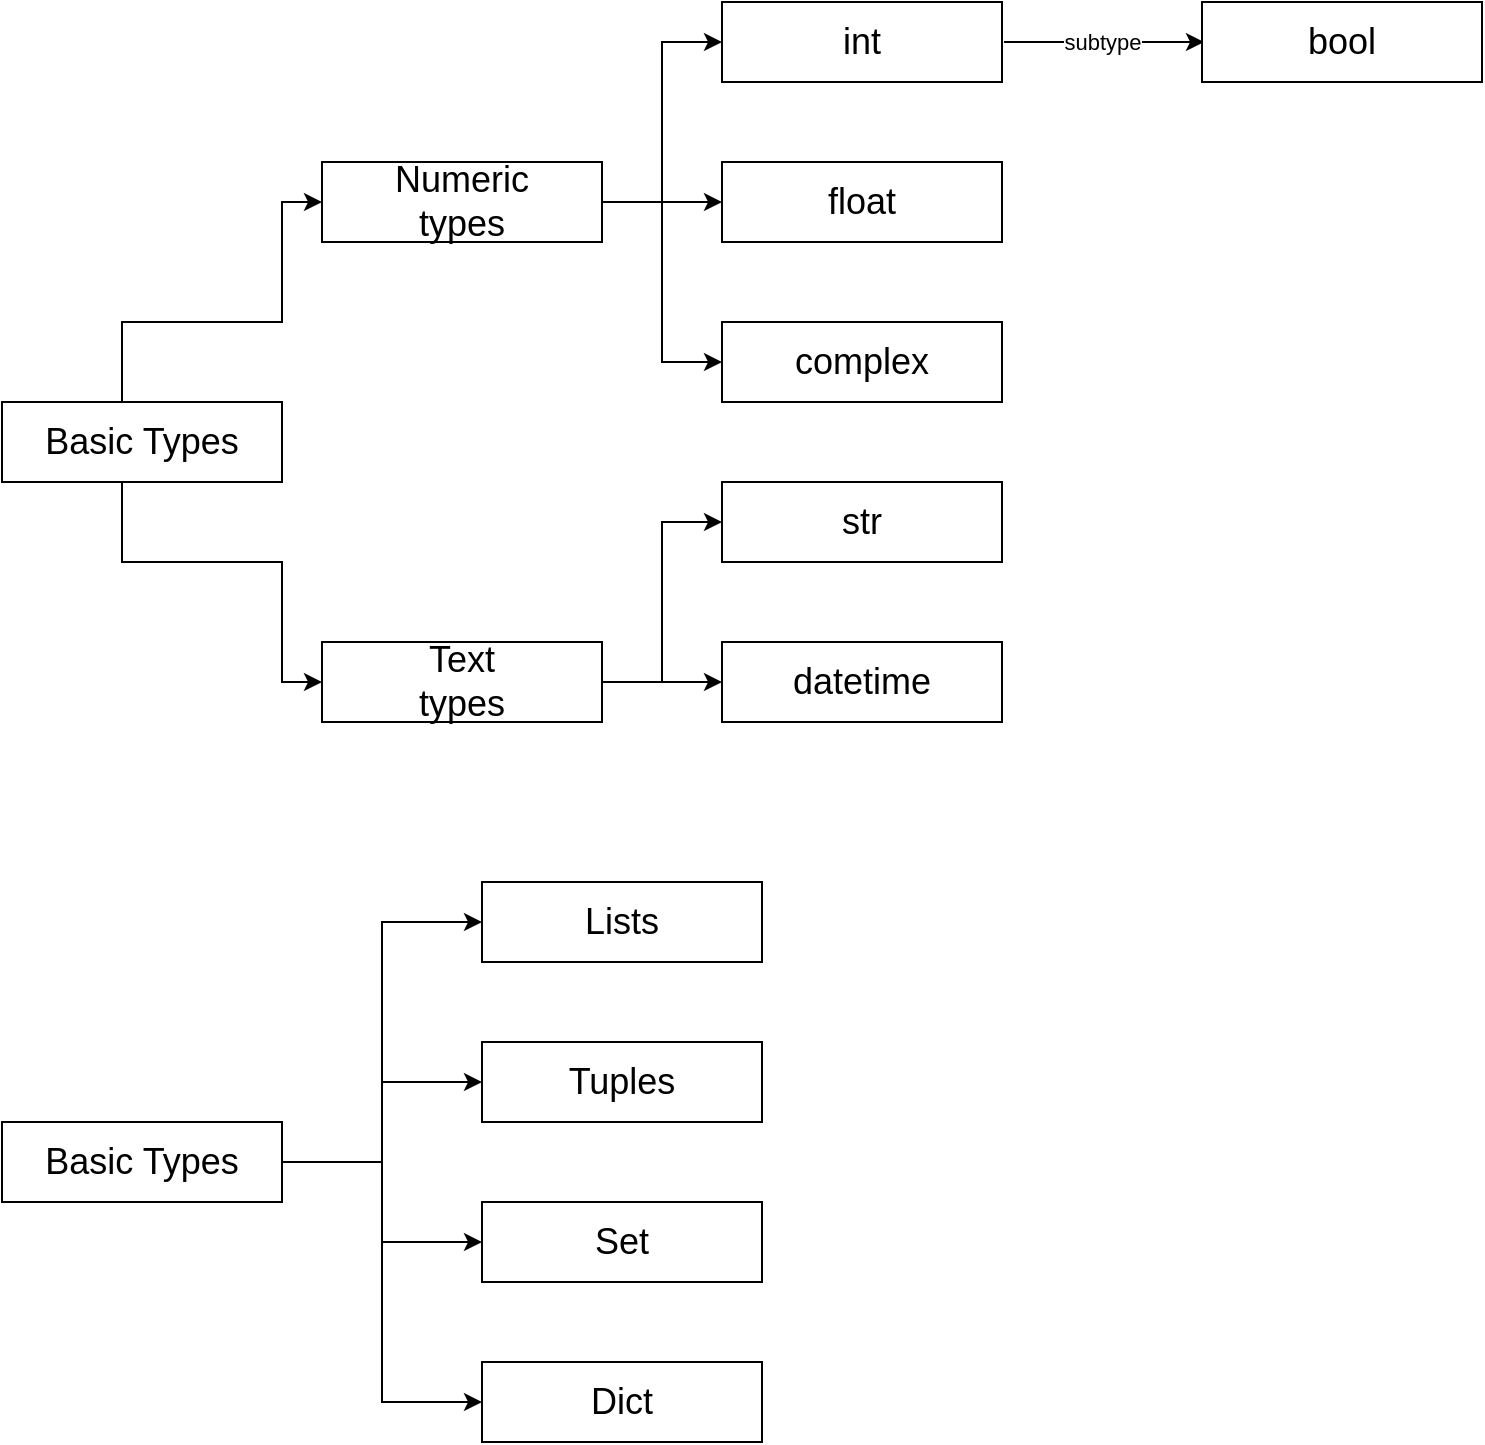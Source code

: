 <mxfile version="22.0.8" type="device" pages="3">
  <diagram id="qQBstvn9CnCoAGirtVTA" name="MAIN VIEW">
    <mxGraphModel dx="1386" dy="798" grid="1" gridSize="10" guides="1" tooltips="1" connect="1" arrows="1" fold="1" page="1" pageScale="1" pageWidth="827" pageHeight="1169" math="0" shadow="0">
      <root>
        <mxCell id="0" />
        <mxCell id="1" parent="0" />
        <mxCell id="8omYen7pGRWV-ZWYQeKm-10" value="" style="edgeStyle=orthogonalEdgeStyle;rounded=0;orthogonalLoop=1;jettySize=auto;html=1;" parent="1" edge="1">
          <mxGeometry relative="1" as="geometry">
            <mxPoint x="541" y="140" as="sourcePoint" />
            <mxPoint x="641" y="140" as="targetPoint" />
          </mxGeometry>
        </mxCell>
        <mxCell id="8omYen7pGRWV-ZWYQeKm-11" value="subtype" style="edgeLabel;html=1;align=center;verticalAlign=middle;resizable=0;points=[];" parent="8omYen7pGRWV-ZWYQeKm-10" vertex="1" connectable="0">
          <mxGeometry x="0.22" y="-2" relative="1" as="geometry">
            <mxPoint x="-12" y="-2" as="offset" />
          </mxGeometry>
        </mxCell>
        <mxCell id="8omYen7pGRWV-ZWYQeKm-1" value="int" style="rounded=0;whiteSpace=wrap;html=1;fontSize=18;" parent="1" vertex="1">
          <mxGeometry x="400" y="120" width="140" height="40" as="geometry" />
        </mxCell>
        <mxCell id="8omYen7pGRWV-ZWYQeKm-2" value="float" style="rounded=0;whiteSpace=wrap;html=1;fontSize=18;" parent="1" vertex="1">
          <mxGeometry x="400" y="200" width="140" height="40" as="geometry" />
        </mxCell>
        <mxCell id="8omYen7pGRWV-ZWYQeKm-3" value="complex" style="rounded=0;whiteSpace=wrap;html=1;fontSize=18;" parent="1" vertex="1">
          <mxGeometry x="400" y="280" width="140" height="40" as="geometry" />
        </mxCell>
        <mxCell id="8omYen7pGRWV-ZWYQeKm-4" value="str" style="rounded=0;whiteSpace=wrap;html=1;fontSize=18;" parent="1" vertex="1">
          <mxGeometry x="400" y="360" width="140" height="40" as="geometry" />
        </mxCell>
        <mxCell id="8omYen7pGRWV-ZWYQeKm-5" value="bool" style="rounded=0;whiteSpace=wrap;html=1;fontSize=18;" parent="1" vertex="1">
          <mxGeometry x="640" y="120" width="140" height="40" as="geometry" />
        </mxCell>
        <mxCell id="8omYen7pGRWV-ZWYQeKm-7" style="edgeStyle=orthogonalEdgeStyle;rounded=0;orthogonalLoop=1;jettySize=auto;html=1;entryX=0;entryY=0.5;entryDx=0;entryDy=0;" parent="1" source="8omYen7pGRWV-ZWYQeKm-6" target="8omYen7pGRWV-ZWYQeKm-1" edge="1">
          <mxGeometry relative="1" as="geometry" />
        </mxCell>
        <mxCell id="8omYen7pGRWV-ZWYQeKm-8" style="edgeStyle=orthogonalEdgeStyle;rounded=0;orthogonalLoop=1;jettySize=auto;html=1;entryX=0;entryY=0.5;entryDx=0;entryDy=0;" parent="1" source="8omYen7pGRWV-ZWYQeKm-6" target="8omYen7pGRWV-ZWYQeKm-2" edge="1">
          <mxGeometry relative="1" as="geometry" />
        </mxCell>
        <mxCell id="8omYen7pGRWV-ZWYQeKm-9" style="edgeStyle=orthogonalEdgeStyle;rounded=0;orthogonalLoop=1;jettySize=auto;html=1;entryX=0;entryY=0.5;entryDx=0;entryDy=0;" parent="1" source="8omYen7pGRWV-ZWYQeKm-6" target="8omYen7pGRWV-ZWYQeKm-3" edge="1">
          <mxGeometry relative="1" as="geometry" />
        </mxCell>
        <mxCell id="8omYen7pGRWV-ZWYQeKm-6" value="Numeric&lt;br&gt;types" style="rounded=0;whiteSpace=wrap;html=1;fontSize=18;" parent="1" vertex="1">
          <mxGeometry x="200" y="200" width="140" height="40" as="geometry" />
        </mxCell>
        <mxCell id="8omYen7pGRWV-ZWYQeKm-13" value="" style="edgeStyle=orthogonalEdgeStyle;rounded=0;orthogonalLoop=1;jettySize=auto;html=1;" parent="1" source="8omYen7pGRWV-ZWYQeKm-12" target="8omYen7pGRWV-ZWYQeKm-4" edge="1">
          <mxGeometry relative="1" as="geometry">
            <Array as="points">
              <mxPoint x="370" y="460" />
              <mxPoint x="370" y="380" />
            </Array>
          </mxGeometry>
        </mxCell>
        <mxCell id="G45MxvfY6vDhmIWSnXt_-2" style="edgeStyle=orthogonalEdgeStyle;rounded=0;orthogonalLoop=1;jettySize=auto;html=1;" edge="1" parent="1" source="8omYen7pGRWV-ZWYQeKm-12" target="G45MxvfY6vDhmIWSnXt_-1">
          <mxGeometry relative="1" as="geometry" />
        </mxCell>
        <mxCell id="8omYen7pGRWV-ZWYQeKm-12" value="Text&lt;br&gt;types" style="rounded=0;whiteSpace=wrap;html=1;fontSize=18;" parent="1" vertex="1">
          <mxGeometry x="200" y="440" width="140" height="40" as="geometry" />
        </mxCell>
        <mxCell id="G45MxvfY6vDhmIWSnXt_-1" value="datetime" style="rounded=0;whiteSpace=wrap;html=1;fontSize=18;" vertex="1" parent="1">
          <mxGeometry x="400" y="440" width="140" height="40" as="geometry" />
        </mxCell>
        <mxCell id="G45MxvfY6vDhmIWSnXt_-5" style="edgeStyle=orthogonalEdgeStyle;rounded=0;orthogonalLoop=1;jettySize=auto;html=1;entryX=0;entryY=0.5;entryDx=0;entryDy=0;" edge="1" parent="1" source="G45MxvfY6vDhmIWSnXt_-4" target="8omYen7pGRWV-ZWYQeKm-6">
          <mxGeometry relative="1" as="geometry">
            <Array as="points">
              <mxPoint x="100" y="280" />
              <mxPoint x="180" y="280" />
              <mxPoint x="180" y="220" />
            </Array>
          </mxGeometry>
        </mxCell>
        <mxCell id="G45MxvfY6vDhmIWSnXt_-6" style="edgeStyle=orthogonalEdgeStyle;rounded=0;orthogonalLoop=1;jettySize=auto;html=1;entryX=0;entryY=0.5;entryDx=0;entryDy=0;" edge="1" parent="1" source="G45MxvfY6vDhmIWSnXt_-4" target="8omYen7pGRWV-ZWYQeKm-12">
          <mxGeometry relative="1" as="geometry">
            <Array as="points">
              <mxPoint x="100" y="400" />
              <mxPoint x="180" y="400" />
              <mxPoint x="180" y="460" />
            </Array>
          </mxGeometry>
        </mxCell>
        <mxCell id="G45MxvfY6vDhmIWSnXt_-4" value="Basic Types" style="rounded=0;whiteSpace=wrap;html=1;fontSize=18;" vertex="1" parent="1">
          <mxGeometry x="40" y="320" width="140" height="40" as="geometry" />
        </mxCell>
        <mxCell id="G45MxvfY6vDhmIWSnXt_-12" style="edgeStyle=orthogonalEdgeStyle;rounded=0;orthogonalLoop=1;jettySize=auto;html=1;entryX=0;entryY=0.5;entryDx=0;entryDy=0;" edge="1" parent="1" source="G45MxvfY6vDhmIWSnXt_-7" target="G45MxvfY6vDhmIWSnXt_-9">
          <mxGeometry relative="1" as="geometry" />
        </mxCell>
        <mxCell id="G45MxvfY6vDhmIWSnXt_-13" style="edgeStyle=orthogonalEdgeStyle;rounded=0;orthogonalLoop=1;jettySize=auto;html=1;entryX=0;entryY=0.5;entryDx=0;entryDy=0;" edge="1" parent="1" source="G45MxvfY6vDhmIWSnXt_-7" target="G45MxvfY6vDhmIWSnXt_-8">
          <mxGeometry relative="1" as="geometry" />
        </mxCell>
        <mxCell id="G45MxvfY6vDhmIWSnXt_-14" style="edgeStyle=orthogonalEdgeStyle;rounded=0;orthogonalLoop=1;jettySize=auto;html=1;entryX=0;entryY=0.5;entryDx=0;entryDy=0;" edge="1" parent="1" source="G45MxvfY6vDhmIWSnXt_-7" target="G45MxvfY6vDhmIWSnXt_-10">
          <mxGeometry relative="1" as="geometry" />
        </mxCell>
        <mxCell id="G45MxvfY6vDhmIWSnXt_-15" style="edgeStyle=orthogonalEdgeStyle;rounded=0;orthogonalLoop=1;jettySize=auto;html=1;entryX=0;entryY=0.5;entryDx=0;entryDy=0;" edge="1" parent="1" source="G45MxvfY6vDhmIWSnXt_-7" target="G45MxvfY6vDhmIWSnXt_-11">
          <mxGeometry relative="1" as="geometry" />
        </mxCell>
        <mxCell id="G45MxvfY6vDhmIWSnXt_-7" value="Basic Types" style="rounded=0;whiteSpace=wrap;html=1;fontSize=18;" vertex="1" parent="1">
          <mxGeometry x="40" y="680" width="140" height="40" as="geometry" />
        </mxCell>
        <mxCell id="G45MxvfY6vDhmIWSnXt_-8" value="Lists" style="rounded=0;whiteSpace=wrap;html=1;fontSize=18;" vertex="1" parent="1">
          <mxGeometry x="280" y="560" width="140" height="40" as="geometry" />
        </mxCell>
        <mxCell id="G45MxvfY6vDhmIWSnXt_-9" value="Tuples" style="rounded=0;whiteSpace=wrap;html=1;fontSize=18;" vertex="1" parent="1">
          <mxGeometry x="280" y="640" width="140" height="40" as="geometry" />
        </mxCell>
        <mxCell id="G45MxvfY6vDhmIWSnXt_-10" value="Set" style="rounded=0;whiteSpace=wrap;html=1;fontSize=18;" vertex="1" parent="1">
          <mxGeometry x="280" y="720" width="140" height="40" as="geometry" />
        </mxCell>
        <mxCell id="G45MxvfY6vDhmIWSnXt_-11" value="Dict" style="rounded=0;whiteSpace=wrap;html=1;fontSize=18;" vertex="1" parent="1">
          <mxGeometry x="280" y="800" width="140" height="40" as="geometry" />
        </mxCell>
      </root>
    </mxGraphModel>
  </diagram>
  <diagram name="SimpleData Type" id="r3iULUsVlURXCZXzwjnN">
    <mxGraphModel dx="1386" dy="798" grid="1" gridSize="10" guides="1" tooltips="1" connect="1" arrows="1" fold="1" page="1" pageScale="1" pageWidth="827" pageHeight="1169" math="0" shadow="0">
      <root>
        <mxCell id="0" />
        <mxCell id="1" parent="0" />
        <mxCell id="iQQbxR55txw-6xriAGUI-30" value="" style="rounded=0;whiteSpace=wrap;html=1;" parent="1" vertex="1">
          <mxGeometry x="640" y="80" width="160" height="440" as="geometry" />
        </mxCell>
        <mxCell id="iQQbxR55txw-6xriAGUI-22" value="" style="rounded=0;whiteSpace=wrap;html=1;" parent="1" vertex="1">
          <mxGeometry x="40" y="80" width="160" height="440" as="geometry" />
        </mxCell>
        <mxCell id="iQQbxR55txw-6xriAGUI-21" value="" style="rounded=0;whiteSpace=wrap;html=1;" parent="1" vertex="1">
          <mxGeometry x="440" y="80" width="160" height="440" as="geometry" />
        </mxCell>
        <mxCell id="iQQbxR55txw-6xriAGUI-18" value="" style="rounded=0;whiteSpace=wrap;html=1;" parent="1" vertex="1">
          <mxGeometry x="239" y="80" width="160" height="440" as="geometry" />
        </mxCell>
        <mxCell id="iQQbxR55txw-6xriAGUI-1" value="int" style="rounded=0;whiteSpace=wrap;html=1;fillColor=#1ba1e2;strokeColor=#006EAF;fontSize=18;fontColor=#ffffff;" parent="1" vertex="1">
          <mxGeometry x="50" y="120" width="140" height="40" as="geometry" />
        </mxCell>
        <mxCell id="iQQbxR55txw-6xriAGUI-2" value="float" style="rounded=0;whiteSpace=wrap;html=1;fillColor=#b0e3e6;strokeColor=#0e8088;fontSize=18;" parent="1" vertex="1">
          <mxGeometry x="50" y="200" width="140" height="40" as="geometry" />
        </mxCell>
        <mxCell id="iQQbxR55txw-6xriAGUI-3" value="complex" style="rounded=0;whiteSpace=wrap;html=1;fillColor=#0050ef;strokeColor=#001DBC;fontSize=18;fontColor=#ffffff;" parent="1" vertex="1">
          <mxGeometry x="50" y="280" width="140" height="40" as="geometry" />
        </mxCell>
        <mxCell id="iQQbxR55txw-6xriAGUI-4" value="str" style="rounded=0;whiteSpace=wrap;html=1;fillColor=#f8cecc;strokeColor=#b85450;fontSize=18;" parent="1" vertex="1">
          <mxGeometry x="50" y="440" width="140" height="40" as="geometry" />
        </mxCell>
        <mxCell id="iQQbxR55txw-6xriAGUI-6" value="+, -,*,**, /,%,//" style="whiteSpace=wrap;html=1;fontSize=16;" parent="1" vertex="1">
          <mxGeometry x="250" y="160" width="140" height="40" as="geometry" />
        </mxCell>
        <mxCell id="iQQbxR55txw-6xriAGUI-14" value="&lt;b&gt;DATA TYPE&lt;/b&gt;" style="text;html=1;align=center;verticalAlign=middle;resizable=0;points=[];autosize=1;strokeColor=none;fillColor=none;" parent="1" vertex="1">
          <mxGeometry x="75" y="80" width="90" height="30" as="geometry" />
        </mxCell>
        <mxCell id="iQQbxR55txw-6xriAGUI-16" value="&lt;b&gt;OPERATORS&lt;/b&gt;" style="text;html=1;align=center;verticalAlign=middle;resizable=0;points=[];autosize=1;strokeColor=none;fillColor=none;" parent="1" vertex="1">
          <mxGeometry x="269.5" y="80" width="100" height="30" as="geometry" />
        </mxCell>
        <mxCell id="iQQbxR55txw-6xriAGUI-17" value="abs(), pow(), round()" style="whiteSpace=wrap;html=1;fontSize=16;" parent="1" vertex="1">
          <mxGeometry x="450" y="280" width="140" height="40" as="geometry" />
        </mxCell>
        <mxCell id="iQQbxR55txw-6xriAGUI-20" value="&lt;b&gt;METHODS&lt;/b&gt;" style="text;html=1;align=center;verticalAlign=middle;resizable=0;points=[];autosize=1;strokeColor=none;fillColor=none;" parent="1" vertex="1">
          <mxGeometry x="479.5" y="80" width="80" height="30" as="geometry" />
        </mxCell>
        <mxCell id="iQQbxR55txw-6xriAGUI-23" value="math" style="whiteSpace=wrap;html=1;fontSize=18;" parent="1" vertex="1">
          <mxGeometry x="650" y="120" width="141" height="40" as="geometry" />
        </mxCell>
        <mxCell id="iQQbxR55txw-6xriAGUI-24" value="cmath" style="whiteSpace=wrap;html=1;fontSize=18;fillColor=#0050ef;strokeColor=#001DBC;fontColor=#ffffff;" parent="1" vertex="1">
          <mxGeometry x="650" y="280" width="141" height="40" as="geometry" />
        </mxCell>
        <mxCell id="iQQbxR55txw-6xriAGUI-26" value="|,^,&amp;amp;, &amp;lt;&amp;lt;, &amp;gt;&amp;gt;, ~" style="whiteSpace=wrap;html=1;fontSize=16;fillColor=#1ba1e2;strokeColor=#006EAF;fontColor=#ffffff;" parent="1" vertex="1">
          <mxGeometry x="250" y="120" width="140" height="40" as="geometry" />
        </mxCell>
        <mxCell id="iQQbxR55txw-6xriAGUI-29" value="bin(), bit_lenght()" style="whiteSpace=wrap;html=1;fontSize=16;fillColor=#1ba1e2;strokeColor=#006EAF;fontColor=#ffffff;" parent="1" vertex="1">
          <mxGeometry x="450" y="120" width="140" height="40" as="geometry" />
        </mxCell>
        <mxCell id="iQQbxR55txw-6xriAGUI-31" value="&lt;b&gt;MODULES&lt;/b&gt;" style="text;html=1;align=center;verticalAlign=middle;resizable=0;points=[];autosize=1;strokeColor=none;fillColor=none;" parent="1" vertex="1">
          <mxGeometry x="680.5" y="80" width="80" height="30" as="geometry" />
        </mxCell>
        <mxCell id="iQQbxR55txw-6xriAGUI-32" value=".to_bytes()" style="whiteSpace=wrap;html=1;fontSize=16;fillColor=#1ba1e2;strokeColor=#006EAF;fontColor=#ffffff;" parent="1" vertex="1">
          <mxGeometry x="450" y="160" width="140" height="40" as="geometry" />
        </mxCell>
        <mxCell id="iQQbxR55txw-6xriAGUI-33" value=".hex()" style="whiteSpace=wrap;html=1;fontSize=16;fillColor=#b0e3e6;strokeColor=#0e8088;" parent="1" vertex="1">
          <mxGeometry x="450" y="200" width="140" height="40" as="geometry" />
        </mxCell>
        <mxCell id="iQQbxR55txw-6xriAGUI-35" value="bool" style="rounded=0;whiteSpace=wrap;html=1;fillColor=#008a00;strokeColor=#005700;fontSize=18;fontColor=#ffffff;" parent="1" vertex="1">
          <mxGeometry x="50" y="360" width="140" height="40" as="geometry" />
        </mxCell>
        <mxCell id="iQQbxR55txw-6xriAGUI-36" value="and, or, not" style="rounded=0;whiteSpace=wrap;html=1;fillColor=#008a00;strokeColor=#005700;fontSize=18;fontColor=#ffffff;" parent="1" vertex="1">
          <mxGeometry x="250" y="360" width="140" height="40" as="geometry" />
        </mxCell>
        <mxCell id="iQQbxR55txw-6xriAGUI-38" value="&amp;lt;,&amp;lt;=,&amp;gt;,&amp;gt;=,==,!=" style="whiteSpace=wrap;html=1;fontSize=16;" parent="1" vertex="1">
          <mxGeometry x="250" y="200" width="140" height="40" as="geometry" />
        </mxCell>
        <mxCell id="iQQbxR55txw-6xriAGUI-39" value="is, is not" style="whiteSpace=wrap;html=1;fontSize=16;" parent="1" vertex="1">
          <mxGeometry x="250" y="240" width="140" height="40" as="geometry" />
        </mxCell>
        <mxCell id="iQQbxR55txw-6xriAGUI-40" value=".real .imag" style="rounded=0;whiteSpace=wrap;html=1;fillColor=#0050ef;strokeColor=#001DBC;fontSize=18;fontColor=#ffffff;" parent="1" vertex="1">
          <mxGeometry x="250" y="280" width="140" height="40" as="geometry" />
        </mxCell>
        <mxCell id="iQQbxR55txw-6xriAGUI-41" value="str()" style="rounded=0;whiteSpace=wrap;html=1;fillColor=#f8cecc;strokeColor=#b85450;fontSize=18;" parent="1" vertex="1">
          <mxGeometry x="249" y="440" width="140" height="40" as="geometry" />
        </mxCell>
        <mxCell id="iQQbxR55txw-6xriAGUI-42" value="capitalize(), center(), count(), endswith(), find(),format(), isdecimal(), isdigit(), is...()" style="rounded=0;whiteSpace=wrap;html=1;fillColor=#f8cecc;strokeColor=#b85450;fontSize=18;" parent="1" vertex="1">
          <mxGeometry x="450" y="360" width="140" height="130" as="geometry" />
        </mxCell>
        <mxCell id="A0gbAL0lKr9Lx3YHB17--2" value="string, re, difflib" style="rounded=0;whiteSpace=wrap;html=1;fillColor=#f8cecc;strokeColor=#b85450;fontSize=18;" parent="1" vertex="1">
          <mxGeometry x="650" y="400" width="140" height="50" as="geometry" />
        </mxCell>
      </root>
    </mxGraphModel>
  </diagram>
  <diagram id="8NybFTHduHS8MLZUPdoh" name="Sequences">
    <mxGraphModel dx="1386" dy="798" grid="1" gridSize="10" guides="1" tooltips="1" connect="1" arrows="1" fold="1" page="1" pageScale="1" pageWidth="827" pageHeight="1169" math="0" shadow="0">
      <root>
        <mxCell id="0" />
        <mxCell id="1" parent="0" />
      </root>
    </mxGraphModel>
  </diagram>
</mxfile>
